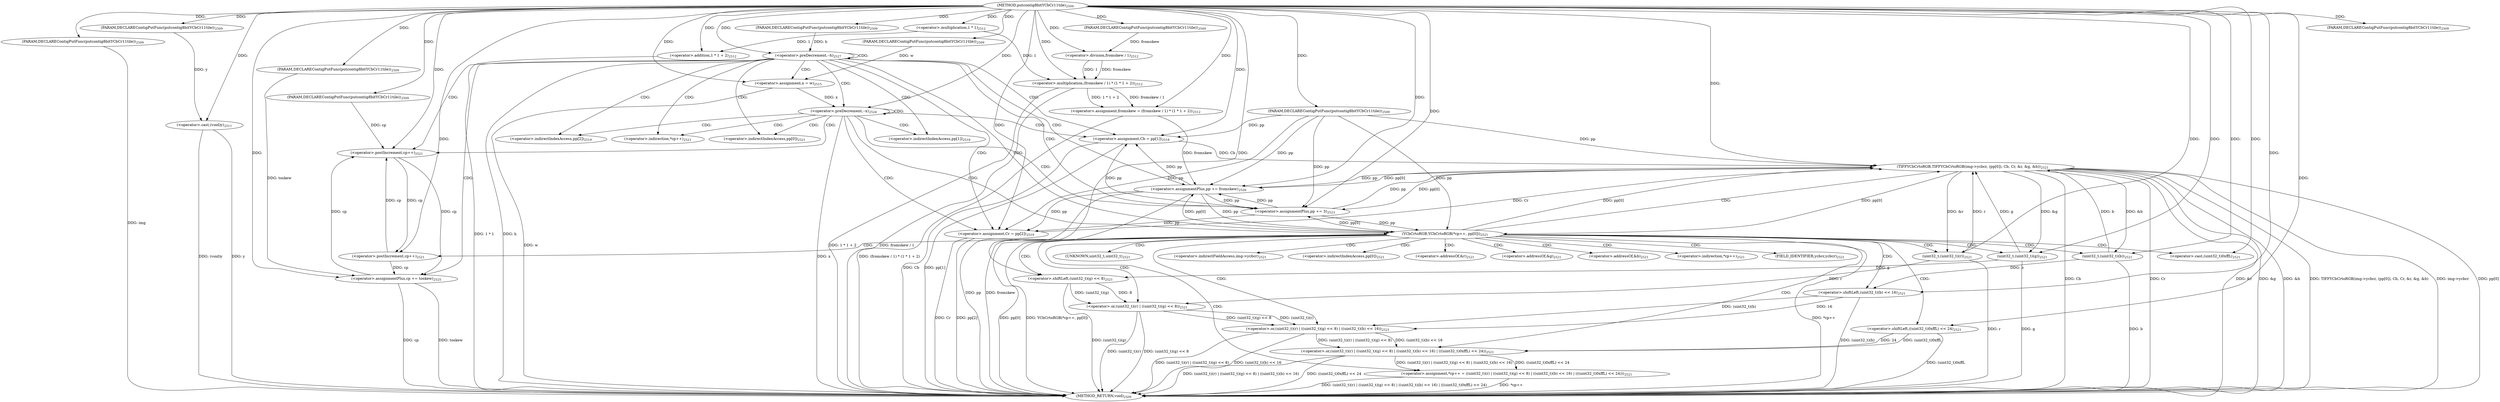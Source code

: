digraph "putcontig8bitYCbCr11tile" {  
"59763" [label = <(METHOD,putcontig8bitYCbCr11tile)<SUB>2509</SUB>> ]
"59869" [label = <(METHOD_RETURN,void)<SUB>2509</SUB>> ]
"59764" [label = <(PARAM,DECLAREContigPutFunc(putcontig8bitYCbCr11tile))<SUB>2509</SUB>> ]
"59765" [label = <(PARAM,DECLAREContigPutFunc(putcontig8bitYCbCr11tile))<SUB>2509</SUB>> ]
"59766" [label = <(PARAM,DECLAREContigPutFunc(putcontig8bitYCbCr11tile))<SUB>2509</SUB>> ]
"59767" [label = <(PARAM,DECLAREContigPutFunc(putcontig8bitYCbCr11tile))<SUB>2509</SUB>> ]
"59768" [label = <(PARAM,DECLAREContigPutFunc(putcontig8bitYCbCr11tile))<SUB>2509</SUB>> ]
"59769" [label = <(PARAM,DECLAREContigPutFunc(putcontig8bitYCbCr11tile))<SUB>2509</SUB>> ]
"59770" [label = <(PARAM,DECLAREContigPutFunc(putcontig8bitYCbCr11tile))<SUB>2509</SUB>> ]
"59771" [label = <(PARAM,DECLAREContigPutFunc(putcontig8bitYCbCr11tile))<SUB>2509</SUB>> ]
"59772" [label = <(PARAM,DECLAREContigPutFunc(putcontig8bitYCbCr11tile))<SUB>2509</SUB>> ]
"59774" [label = <(&lt;operator&gt;.cast,(void)y)<SUB>2511</SUB>> ]
"59777" [label = <(&lt;operator&gt;.assignment,fromskew = (fromskew / 1) * (1 * 1 + 2))<SUB>2512</SUB>> ]
"59867" [label = <(&lt;operator&gt;.preDecrement,--h)<SUB>2527</SUB>> ]
"59779" [label = <(&lt;operator&gt;.multiplication,(fromskew / 1) * (1 * 1 + 2))<SUB>2512</SUB>> ]
"59790" [label = <(&lt;operator&gt;.assignment,x = w)<SUB>2515</SUB>> ]
"59861" [label = <(&lt;operator&gt;.assignmentPlus,cp += toskew)<SUB>2525</SUB>> ]
"59864" [label = <(&lt;operator&gt;.assignmentPlus,pp += fromskew)<SUB>2526</SUB>> ]
"59780" [label = <(&lt;operator&gt;.division,fromskew / 1)<SUB>2512</SUB>> ]
"59783" [label = <(&lt;operator&gt;.addition,1 * 1 + 2)<SUB>2512</SUB>> ]
"59859" [label = <(&lt;operator&gt;.preDecrement,--x)<SUB>2524</SUB>> ]
"59784" [label = <(&lt;operator&gt;.multiplication,1 * 1)<SUB>2512</SUB>> ]
"59796" [label = <(&lt;operator&gt;.assignment,Cb = pp[1])<SUB>2518</SUB>> ]
"59802" [label = <(&lt;operator&gt;.assignment,Cr = pp[2])<SUB>2519</SUB>> ]
"59807" [label = <(YCbCrtoRGB,YCbCrtoRGB(*cp++, pp[0]))<SUB>2521</SUB>> ]
"59856" [label = <(&lt;operator&gt;.assignmentPlus,pp += 3)<SUB>2523</SUB>> ]
"59809" [label = <(&lt;operator&gt;.postIncrement,cp++)<SUB>2521</SUB>> ]
"59819" [label = <(TIFFYCbCrtoRGB,TIFFYCbCrtoRGB(img-&gt;ycbcr, (pp[0]), Cb, Cr, &amp;r, &amp;g, &amp;b))<SUB>2521</SUB>> ]
"59834" [label = <(&lt;operator&gt;.assignment,*cp++ = ((uint32_t)(r) | ((uint32_t)(g) &lt;&lt; 8) | ((uint32_t)(b) &lt;&lt; 16) | (((uint32_t)0xffL) &lt;&lt; 24)))<SUB>2521</SUB>> ]
"59838" [label = <(&lt;operator&gt;.or,(uint32_t)(r) | ((uint32_t)(g) &lt;&lt; 8) | ((uint32_t)(b) &lt;&lt; 16) | (((uint32_t)0xffL) &lt;&lt; 24))<SUB>2521</SUB>> ]
"59836" [label = <(&lt;operator&gt;.postIncrement,cp++)<SUB>2521</SUB>> ]
"59839" [label = <(&lt;operator&gt;.or,(uint32_t)(r) | ((uint32_t)(g) &lt;&lt; 8) | ((uint32_t)(b) &lt;&lt; 16))<SUB>2521</SUB>> ]
"59851" [label = <(&lt;operator&gt;.shiftLeft,((uint32_t)0xffL) &lt;&lt; 24)<SUB>2521</SUB>> ]
"59840" [label = <(&lt;operator&gt;.or,(uint32_t)(r) | ((uint32_t)(g) &lt;&lt; 8))<SUB>2521</SUB>> ]
"59847" [label = <(&lt;operator&gt;.shiftLeft,(uint32_t)(b) &lt;&lt; 16)<SUB>2521</SUB>> ]
"59852" [label = <(&lt;operator&gt;.cast,(uint32_t)0xffL)<SUB>2521</SUB>> ]
"59841" [label = <(uint32_t,(uint32_t)(r))<SUB>2521</SUB>> ]
"59843" [label = <(&lt;operator&gt;.shiftLeft,(uint32_t)(g) &lt;&lt; 8)<SUB>2521</SUB>> ]
"59848" [label = <(uint32_t,(uint32_t)(b))<SUB>2521</SUB>> ]
"59844" [label = <(uint32_t,(uint32_t)(g))<SUB>2521</SUB>> ]
"59798" [label = <(&lt;operator&gt;.indirectIndexAccess,pp[1])<SUB>2518</SUB>> ]
"59804" [label = <(&lt;operator&gt;.indirectIndexAccess,pp[2])<SUB>2519</SUB>> ]
"59808" [label = <(&lt;operator&gt;.indirection,*cp++)<SUB>2521</SUB>> ]
"59811" [label = <(&lt;operator&gt;.indirectIndexAccess,pp[0])<SUB>2521</SUB>> ]
"59820" [label = <(&lt;operator&gt;.indirectFieldAccess,img-&gt;ycbcr)<SUB>2521</SUB>> ]
"59823" [label = <(&lt;operator&gt;.indirectIndexAccess,pp[0])<SUB>2521</SUB>> ]
"59828" [label = <(&lt;operator&gt;.addressOf,&amp;r)<SUB>2521</SUB>> ]
"59830" [label = <(&lt;operator&gt;.addressOf,&amp;g)<SUB>2521</SUB>> ]
"59832" [label = <(&lt;operator&gt;.addressOf,&amp;b)<SUB>2521</SUB>> ]
"59835" [label = <(&lt;operator&gt;.indirection,*cp++)<SUB>2521</SUB>> ]
"59822" [label = <(FIELD_IDENTIFIER,ycbcr,ycbcr)<SUB>2521</SUB>> ]
"59853" [label = <(UNKNOWN,uint32_t,uint32_t)<SUB>2521</SUB>> ]
  "59764" -> "59869"  [ label = "DDG: img"] 
  "59774" -> "59869"  [ label = "DDG: y"] 
  "59774" -> "59869"  [ label = "DDG: (void)y"] 
  "59779" -> "59869"  [ label = "DDG: fromskew / 1"] 
  "59783" -> "59869"  [ label = "DDG: 1 * 1"] 
  "59779" -> "59869"  [ label = "DDG: 1 * 1 + 2"] 
  "59777" -> "59869"  [ label = "DDG: (fromskew / 1) * (1 * 1 + 2)"] 
  "59790" -> "59869"  [ label = "DDG: w"] 
  "59796" -> "59869"  [ label = "DDG: Cb"] 
  "59796" -> "59869"  [ label = "DDG: pp[1]"] 
  "59802" -> "59869"  [ label = "DDG: Cr"] 
  "59802" -> "59869"  [ label = "DDG: pp[2]"] 
  "59807" -> "59869"  [ label = "DDG: *cp++"] 
  "59807" -> "59869"  [ label = "DDG: pp[0]"] 
  "59807" -> "59869"  [ label = "DDG: YCbCrtoRGB(*cp++, pp[0])"] 
  "59819" -> "59869"  [ label = "DDG: img-&gt;ycbcr"] 
  "59819" -> "59869"  [ label = "DDG: pp[0]"] 
  "59819" -> "59869"  [ label = "DDG: Cb"] 
  "59819" -> "59869"  [ label = "DDG: Cr"] 
  "59819" -> "59869"  [ label = "DDG: &amp;r"] 
  "59819" -> "59869"  [ label = "DDG: &amp;g"] 
  "59819" -> "59869"  [ label = "DDG: &amp;b"] 
  "59819" -> "59869"  [ label = "DDG: TIFFYCbCrtoRGB(img-&gt;ycbcr, (pp[0]), Cb, Cr, &amp;r, &amp;g, &amp;b)"] 
  "59834" -> "59869"  [ label = "DDG: *cp++"] 
  "59841" -> "59869"  [ label = "DDG: r"] 
  "59840" -> "59869"  [ label = "DDG: (uint32_t)(r)"] 
  "59844" -> "59869"  [ label = "DDG: g"] 
  "59843" -> "59869"  [ label = "DDG: (uint32_t)(g)"] 
  "59840" -> "59869"  [ label = "DDG: (uint32_t)(g) &lt;&lt; 8"] 
  "59839" -> "59869"  [ label = "DDG: (uint32_t)(r) | ((uint32_t)(g) &lt;&lt; 8)"] 
  "59848" -> "59869"  [ label = "DDG: b"] 
  "59847" -> "59869"  [ label = "DDG: (uint32_t)(b)"] 
  "59839" -> "59869"  [ label = "DDG: (uint32_t)(b) &lt;&lt; 16"] 
  "59838" -> "59869"  [ label = "DDG: (uint32_t)(r) | ((uint32_t)(g) &lt;&lt; 8) | ((uint32_t)(b) &lt;&lt; 16)"] 
  "59851" -> "59869"  [ label = "DDG: (uint32_t)0xffL"] 
  "59838" -> "59869"  [ label = "DDG: ((uint32_t)0xffL) &lt;&lt; 24"] 
  "59834" -> "59869"  [ label = "DDG: (uint32_t)(r) | ((uint32_t)(g) &lt;&lt; 8) | ((uint32_t)(b) &lt;&lt; 16) | (((uint32_t)0xffL) &lt;&lt; 24)"] 
  "59859" -> "59869"  [ label = "DDG: x"] 
  "59861" -> "59869"  [ label = "DDG: cp"] 
  "59861" -> "59869"  [ label = "DDG: toskew"] 
  "59864" -> "59869"  [ label = "DDG: pp"] 
  "59864" -> "59869"  [ label = "DDG: fromskew"] 
  "59867" -> "59869"  [ label = "DDG: h"] 
  "59763" -> "59764"  [ label = "DDG: "] 
  "59763" -> "59765"  [ label = "DDG: "] 
  "59763" -> "59766"  [ label = "DDG: "] 
  "59763" -> "59767"  [ label = "DDG: "] 
  "59763" -> "59768"  [ label = "DDG: "] 
  "59763" -> "59769"  [ label = "DDG: "] 
  "59763" -> "59770"  [ label = "DDG: "] 
  "59763" -> "59771"  [ label = "DDG: "] 
  "59763" -> "59772"  [ label = "DDG: "] 
  "59767" -> "59774"  [ label = "DDG: y"] 
  "59763" -> "59774"  [ label = "DDG: "] 
  "59779" -> "59777"  [ label = "DDG: fromskew / 1"] 
  "59779" -> "59777"  [ label = "DDG: 1 * 1 + 2"] 
  "59763" -> "59777"  [ label = "DDG: "] 
  "59780" -> "59779"  [ label = "DDG: fromskew"] 
  "59780" -> "59779"  [ label = "DDG: 1"] 
  "59784" -> "59779"  [ label = "DDG: 1"] 
  "59763" -> "59779"  [ label = "DDG: "] 
  "59768" -> "59790"  [ label = "DDG: w"] 
  "59763" -> "59790"  [ label = "DDG: "] 
  "59771" -> "59861"  [ label = "DDG: toskew"] 
  "59763" -> "59861"  [ label = "DDG: "] 
  "59777" -> "59864"  [ label = "DDG: fromskew"] 
  "59763" -> "59864"  [ label = "DDG: "] 
  "59769" -> "59867"  [ label = "DDG: h"] 
  "59763" -> "59867"  [ label = "DDG: "] 
  "59770" -> "59780"  [ label = "DDG: fromskew"] 
  "59763" -> "59780"  [ label = "DDG: "] 
  "59784" -> "59783"  [ label = "DDG: 1"] 
  "59763" -> "59783"  [ label = "DDG: "] 
  "59809" -> "59861"  [ label = "DDG: cp"] 
  "59836" -> "59861"  [ label = "DDG: cp"] 
  "59807" -> "59864"  [ label = "DDG: pp[0]"] 
  "59819" -> "59864"  [ label = "DDG: pp[0]"] 
  "59856" -> "59864"  [ label = "DDG: pp"] 
  "59772" -> "59864"  [ label = "DDG: pp"] 
  "59763" -> "59784"  [ label = "DDG: "] 
  "59856" -> "59796"  [ label = "DDG: pp"] 
  "59864" -> "59796"  [ label = "DDG: pp"] 
  "59772" -> "59796"  [ label = "DDG: pp"] 
  "59856" -> "59802"  [ label = "DDG: pp"] 
  "59864" -> "59802"  [ label = "DDG: pp"] 
  "59772" -> "59802"  [ label = "DDG: pp"] 
  "59763" -> "59856"  [ label = "DDG: "] 
  "59790" -> "59859"  [ label = "DDG: x"] 
  "59763" -> "59859"  [ label = "DDG: "] 
  "59763" -> "59796"  [ label = "DDG: "] 
  "59763" -> "59802"  [ label = "DDG: "] 
  "59819" -> "59807"  [ label = "DDG: pp[0]"] 
  "59856" -> "59807"  [ label = "DDG: pp"] 
  "59864" -> "59807"  [ label = "DDG: pp"] 
  "59772" -> "59807"  [ label = "DDG: pp"] 
  "59807" -> "59856"  [ label = "DDG: pp[0]"] 
  "59819" -> "59856"  [ label = "DDG: pp[0]"] 
  "59864" -> "59856"  [ label = "DDG: pp"] 
  "59772" -> "59856"  [ label = "DDG: pp"] 
  "59836" -> "59809"  [ label = "DDG: cp"] 
  "59861" -> "59809"  [ label = "DDG: cp"] 
  "59765" -> "59809"  [ label = "DDG: cp"] 
  "59763" -> "59809"  [ label = "DDG: "] 
  "59838" -> "59834"  [ label = "DDG: (uint32_t)(r) | ((uint32_t)(g) &lt;&lt; 8) | ((uint32_t)(b) &lt;&lt; 16)"] 
  "59838" -> "59834"  [ label = "DDG: ((uint32_t)0xffL) &lt;&lt; 24"] 
  "59807" -> "59819"  [ label = "DDG: pp[0]"] 
  "59856" -> "59819"  [ label = "DDG: pp"] 
  "59864" -> "59819"  [ label = "DDG: pp"] 
  "59772" -> "59819"  [ label = "DDG: pp"] 
  "59796" -> "59819"  [ label = "DDG: Cb"] 
  "59763" -> "59819"  [ label = "DDG: "] 
  "59802" -> "59819"  [ label = "DDG: Cr"] 
  "59841" -> "59819"  [ label = "DDG: r"] 
  "59844" -> "59819"  [ label = "DDG: g"] 
  "59848" -> "59819"  [ label = "DDG: b"] 
  "59839" -> "59838"  [ label = "DDG: (uint32_t)(r) | ((uint32_t)(g) &lt;&lt; 8)"] 
  "59839" -> "59838"  [ label = "DDG: (uint32_t)(b) &lt;&lt; 16"] 
  "59851" -> "59838"  [ label = "DDG: (uint32_t)0xffL"] 
  "59851" -> "59838"  [ label = "DDG: 24"] 
  "59809" -> "59836"  [ label = "DDG: cp"] 
  "59763" -> "59836"  [ label = "DDG: "] 
  "59840" -> "59839"  [ label = "DDG: (uint32_t)(r)"] 
  "59840" -> "59839"  [ label = "DDG: (uint32_t)(g) &lt;&lt; 8"] 
  "59847" -> "59839"  [ label = "DDG: (uint32_t)(b)"] 
  "59847" -> "59839"  [ label = "DDG: 16"] 
  "59763" -> "59851"  [ label = "DDG: "] 
  "59841" -> "59840"  [ label = "DDG: r"] 
  "59843" -> "59840"  [ label = "DDG: (uint32_t)(g)"] 
  "59843" -> "59840"  [ label = "DDG: 8"] 
  "59848" -> "59847"  [ label = "DDG: b"] 
  "59763" -> "59847"  [ label = "DDG: "] 
  "59763" -> "59852"  [ label = "DDG: "] 
  "59819" -> "59841"  [ label = "DDG: &amp;r"] 
  "59763" -> "59841"  [ label = "DDG: "] 
  "59844" -> "59843"  [ label = "DDG: g"] 
  "59763" -> "59843"  [ label = "DDG: "] 
  "59819" -> "59848"  [ label = "DDG: &amp;b"] 
  "59763" -> "59848"  [ label = "DDG: "] 
  "59819" -> "59844"  [ label = "DDG: &amp;g"] 
  "59763" -> "59844"  [ label = "DDG: "] 
  "59867" -> "59790"  [ label = "CDG: "] 
  "59867" -> "59807"  [ label = "CDG: "] 
  "59867" -> "59861"  [ label = "CDG: "] 
  "59867" -> "59859"  [ label = "CDG: "] 
  "59867" -> "59811"  [ label = "CDG: "] 
  "59867" -> "59856"  [ label = "CDG: "] 
  "59867" -> "59809"  [ label = "CDG: "] 
  "59867" -> "59808"  [ label = "CDG: "] 
  "59867" -> "59802"  [ label = "CDG: "] 
  "59867" -> "59867"  [ label = "CDG: "] 
  "59867" -> "59796"  [ label = "CDG: "] 
  "59867" -> "59804"  [ label = "CDG: "] 
  "59867" -> "59864"  [ label = "CDG: "] 
  "59867" -> "59798"  [ label = "CDG: "] 
  "59859" -> "59807"  [ label = "CDG: "] 
  "59859" -> "59859"  [ label = "CDG: "] 
  "59859" -> "59811"  [ label = "CDG: "] 
  "59859" -> "59856"  [ label = "CDG: "] 
  "59859" -> "59809"  [ label = "CDG: "] 
  "59859" -> "59808"  [ label = "CDG: "] 
  "59859" -> "59802"  [ label = "CDG: "] 
  "59859" -> "59796"  [ label = "CDG: "] 
  "59859" -> "59804"  [ label = "CDG: "] 
  "59859" -> "59798"  [ label = "CDG: "] 
  "59807" -> "59844"  [ label = "CDG: "] 
  "59807" -> "59834"  [ label = "CDG: "] 
  "59807" -> "59832"  [ label = "CDG: "] 
  "59807" -> "59848"  [ label = "CDG: "] 
  "59807" -> "59822"  [ label = "CDG: "] 
  "59807" -> "59823"  [ label = "CDG: "] 
  "59807" -> "59852"  [ label = "CDG: "] 
  "59807" -> "59830"  [ label = "CDG: "] 
  "59807" -> "59838"  [ label = "CDG: "] 
  "59807" -> "59853"  [ label = "CDG: "] 
  "59807" -> "59835"  [ label = "CDG: "] 
  "59807" -> "59828"  [ label = "CDG: "] 
  "59807" -> "59820"  [ label = "CDG: "] 
  "59807" -> "59840"  [ label = "CDG: "] 
  "59807" -> "59843"  [ label = "CDG: "] 
  "59807" -> "59839"  [ label = "CDG: "] 
  "59807" -> "59851"  [ label = "CDG: "] 
  "59807" -> "59836"  [ label = "CDG: "] 
  "59807" -> "59847"  [ label = "CDG: "] 
  "59807" -> "59819"  [ label = "CDG: "] 
  "59807" -> "59841"  [ label = "CDG: "] 
}
